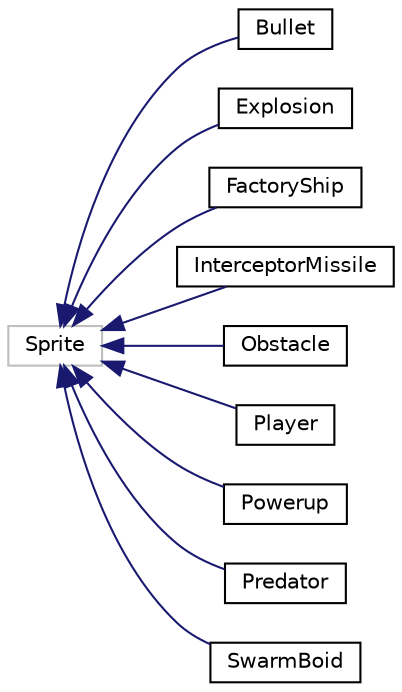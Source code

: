 digraph "Graphical Class Hierarchy"
{
  edge [fontname="Helvetica",fontsize="10",labelfontname="Helvetica",labelfontsize="10"];
  node [fontname="Helvetica",fontsize="10",shape=record];
  rankdir="LR";
  Node1 [label="Sprite",height=0.2,width=0.4,color="grey75", fillcolor="white", style="filled"];
  Node1 -> Node2 [dir="back",color="midnightblue",fontsize="10",style="solid",fontname="Helvetica"];
  Node2 [label="Bullet",height=0.2,width=0.4,color="black", fillcolor="white", style="filled",URL="$class_bullet.html"];
  Node1 -> Node3 [dir="back",color="midnightblue",fontsize="10",style="solid",fontname="Helvetica"];
  Node3 [label="Explosion",height=0.2,width=0.4,color="black", fillcolor="white", style="filled",URL="$class_explosion.html"];
  Node1 -> Node4 [dir="back",color="midnightblue",fontsize="10",style="solid",fontname="Helvetica"];
  Node4 [label="FactoryShip",height=0.2,width=0.4,color="black", fillcolor="white", style="filled",URL="$class_factory_ship.html"];
  Node1 -> Node5 [dir="back",color="midnightblue",fontsize="10",style="solid",fontname="Helvetica"];
  Node5 [label="InterceptorMissile",height=0.2,width=0.4,color="black", fillcolor="white", style="filled",URL="$class_interceptor_missile.html"];
  Node1 -> Node6 [dir="back",color="midnightblue",fontsize="10",style="solid",fontname="Helvetica"];
  Node6 [label="Obstacle",height=0.2,width=0.4,color="black", fillcolor="white", style="filled",URL="$class_obstacle.html"];
  Node1 -> Node7 [dir="back",color="midnightblue",fontsize="10",style="solid",fontname="Helvetica"];
  Node7 [label="Player",height=0.2,width=0.4,color="black", fillcolor="white", style="filled",URL="$class_player.html"];
  Node1 -> Node8 [dir="back",color="midnightblue",fontsize="10",style="solid",fontname="Helvetica"];
  Node8 [label="Powerup",height=0.2,width=0.4,color="black", fillcolor="white", style="filled",URL="$class_powerup.html"];
  Node1 -> Node9 [dir="back",color="midnightblue",fontsize="10",style="solid",fontname="Helvetica"];
  Node9 [label="Predator",height=0.2,width=0.4,color="black", fillcolor="white", style="filled",URL="$class_predator.html"];
  Node1 -> Node10 [dir="back",color="midnightblue",fontsize="10",style="solid",fontname="Helvetica"];
  Node10 [label="SwarmBoid",height=0.2,width=0.4,color="black", fillcolor="white", style="filled",URL="$class_swarm_boid.html"];
}
